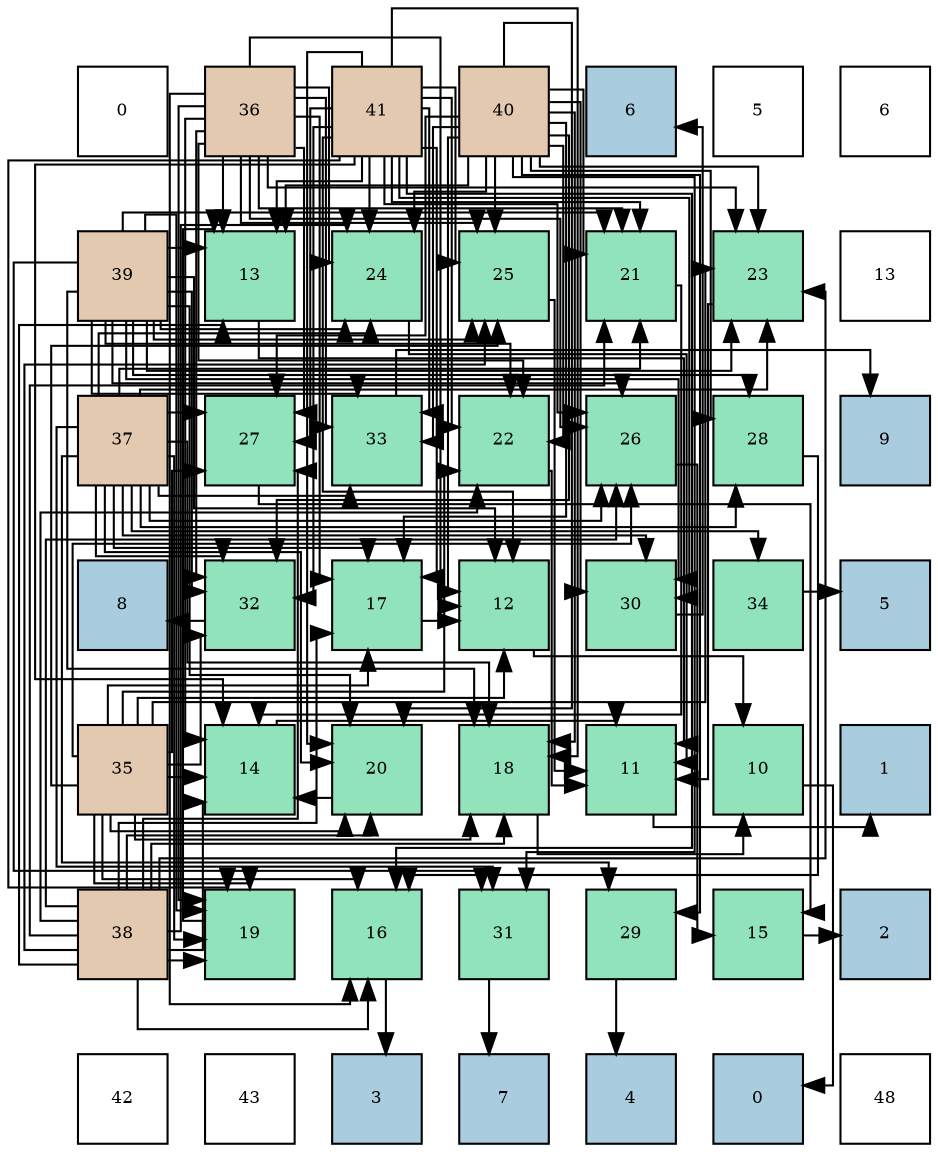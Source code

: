 digraph layout{
 rankdir=TB;
 splines=ortho;
 node [style=filled shape=square fixedsize=true width=0.6];
0[label="0", fontsize=8, fillcolor="#ffffff"];
1[label="36", fontsize=8, fillcolor="#e3c9af"];
2[label="41", fontsize=8, fillcolor="#e3c9af"];
3[label="40", fontsize=8, fillcolor="#e3c9af"];
4[label="6", fontsize=8, fillcolor="#a9ccde"];
5[label="5", fontsize=8, fillcolor="#ffffff"];
6[label="6", fontsize=8, fillcolor="#ffffff"];
7[label="39", fontsize=8, fillcolor="#e3c9af"];
8[label="13", fontsize=8, fillcolor="#91e3bb"];
9[label="24", fontsize=8, fillcolor="#91e3bb"];
10[label="25", fontsize=8, fillcolor="#91e3bb"];
11[label="21", fontsize=8, fillcolor="#91e3bb"];
12[label="23", fontsize=8, fillcolor="#91e3bb"];
13[label="13", fontsize=8, fillcolor="#ffffff"];
14[label="37", fontsize=8, fillcolor="#e3c9af"];
15[label="27", fontsize=8, fillcolor="#91e3bb"];
16[label="33", fontsize=8, fillcolor="#91e3bb"];
17[label="22", fontsize=8, fillcolor="#91e3bb"];
18[label="26", fontsize=8, fillcolor="#91e3bb"];
19[label="28", fontsize=8, fillcolor="#91e3bb"];
20[label="9", fontsize=8, fillcolor="#a9ccde"];
21[label="8", fontsize=8, fillcolor="#a9ccde"];
22[label="32", fontsize=8, fillcolor="#91e3bb"];
23[label="17", fontsize=8, fillcolor="#91e3bb"];
24[label="12", fontsize=8, fillcolor="#91e3bb"];
25[label="30", fontsize=8, fillcolor="#91e3bb"];
26[label="34", fontsize=8, fillcolor="#91e3bb"];
27[label="5", fontsize=8, fillcolor="#a9ccde"];
28[label="35", fontsize=8, fillcolor="#e3c9af"];
29[label="14", fontsize=8, fillcolor="#91e3bb"];
30[label="20", fontsize=8, fillcolor="#91e3bb"];
31[label="18", fontsize=8, fillcolor="#91e3bb"];
32[label="11", fontsize=8, fillcolor="#91e3bb"];
33[label="10", fontsize=8, fillcolor="#91e3bb"];
34[label="1", fontsize=8, fillcolor="#a9ccde"];
35[label="38", fontsize=8, fillcolor="#e3c9af"];
36[label="19", fontsize=8, fillcolor="#91e3bb"];
37[label="16", fontsize=8, fillcolor="#91e3bb"];
38[label="31", fontsize=8, fillcolor="#91e3bb"];
39[label="29", fontsize=8, fillcolor="#91e3bb"];
40[label="15", fontsize=8, fillcolor="#91e3bb"];
41[label="2", fontsize=8, fillcolor="#a9ccde"];
42[label="42", fontsize=8, fillcolor="#ffffff"];
43[label="43", fontsize=8, fillcolor="#ffffff"];
44[label="3", fontsize=8, fillcolor="#a9ccde"];
45[label="7", fontsize=8, fillcolor="#a9ccde"];
46[label="4", fontsize=8, fillcolor="#a9ccde"];
47[label="0", fontsize=8, fillcolor="#a9ccde"];
48[label="48", fontsize=8, fillcolor="#ffffff"];
edge [constraint=false, style=vis];33 -> 47;
32 -> 34;
24 -> 33;
8 -> 32;
29 -> 32;
40 -> 41;
37 -> 44;
23 -> 24;
31 -> 33;
36 -> 8;
30 -> 29;
11 -> 29;
17 -> 32;
12 -> 32;
9 -> 32;
10 -> 32;
18 -> 40;
15 -> 40;
19 -> 37;
39 -> 46;
25 -> 4;
38 -> 45;
22 -> 21;
16 -> 20;
26 -> 27;
28 -> 24;
28 -> 29;
28 -> 37;
28 -> 23;
28 -> 31;
28 -> 36;
28 -> 30;
28 -> 17;
28 -> 12;
28 -> 10;
28 -> 18;
28 -> 15;
28 -> 22;
1 -> 24;
1 -> 8;
1 -> 29;
1 -> 37;
1 -> 23;
1 -> 36;
1 -> 11;
1 -> 17;
1 -> 12;
1 -> 9;
1 -> 10;
1 -> 18;
1 -> 15;
1 -> 22;
1 -> 16;
14 -> 23;
14 -> 31;
14 -> 36;
14 -> 30;
14 -> 11;
14 -> 12;
14 -> 9;
14 -> 18;
14 -> 15;
14 -> 19;
14 -> 39;
14 -> 25;
14 -> 38;
14 -> 22;
14 -> 16;
14 -> 26;
35 -> 8;
35 -> 29;
35 -> 37;
35 -> 23;
35 -> 31;
35 -> 36;
35 -> 30;
35 -> 11;
35 -> 17;
35 -> 12;
35 -> 9;
35 -> 10;
35 -> 18;
35 -> 15;
7 -> 24;
7 -> 8;
7 -> 31;
7 -> 36;
7 -> 30;
7 -> 11;
7 -> 17;
7 -> 12;
7 -> 9;
7 -> 10;
7 -> 18;
7 -> 19;
7 -> 25;
7 -> 38;
7 -> 22;
7 -> 16;
3 -> 24;
3 -> 8;
3 -> 23;
3 -> 31;
3 -> 30;
3 -> 11;
3 -> 17;
3 -> 12;
3 -> 9;
3 -> 10;
3 -> 15;
3 -> 19;
3 -> 39;
3 -> 25;
3 -> 38;
3 -> 22;
3 -> 16;
2 -> 24;
2 -> 8;
2 -> 29;
2 -> 37;
2 -> 23;
2 -> 31;
2 -> 36;
2 -> 30;
2 -> 11;
2 -> 17;
2 -> 9;
2 -> 10;
2 -> 18;
2 -> 15;
2 -> 25;
2 -> 22;
2 -> 16;
edge [constraint=true, style=invis];
0 -> 7 -> 14 -> 21 -> 28 -> 35 -> 42;
1 -> 8 -> 15 -> 22 -> 29 -> 36 -> 43;
2 -> 9 -> 16 -> 23 -> 30 -> 37 -> 44;
3 -> 10 -> 17 -> 24 -> 31 -> 38 -> 45;
4 -> 11 -> 18 -> 25 -> 32 -> 39 -> 46;
5 -> 12 -> 19 -> 26 -> 33 -> 40 -> 47;
6 -> 13 -> 20 -> 27 -> 34 -> 41 -> 48;
rank = same {0 -> 1 -> 2 -> 3 -> 4 -> 5 -> 6};
rank = same {7 -> 8 -> 9 -> 10 -> 11 -> 12 -> 13};
rank = same {14 -> 15 -> 16 -> 17 -> 18 -> 19 -> 20};
rank = same {21 -> 22 -> 23 -> 24 -> 25 -> 26 -> 27};
rank = same {28 -> 29 -> 30 -> 31 -> 32 -> 33 -> 34};
rank = same {35 -> 36 -> 37 -> 38 -> 39 -> 40 -> 41};
rank = same {42 -> 43 -> 44 -> 45 -> 46 -> 47 -> 48};
}